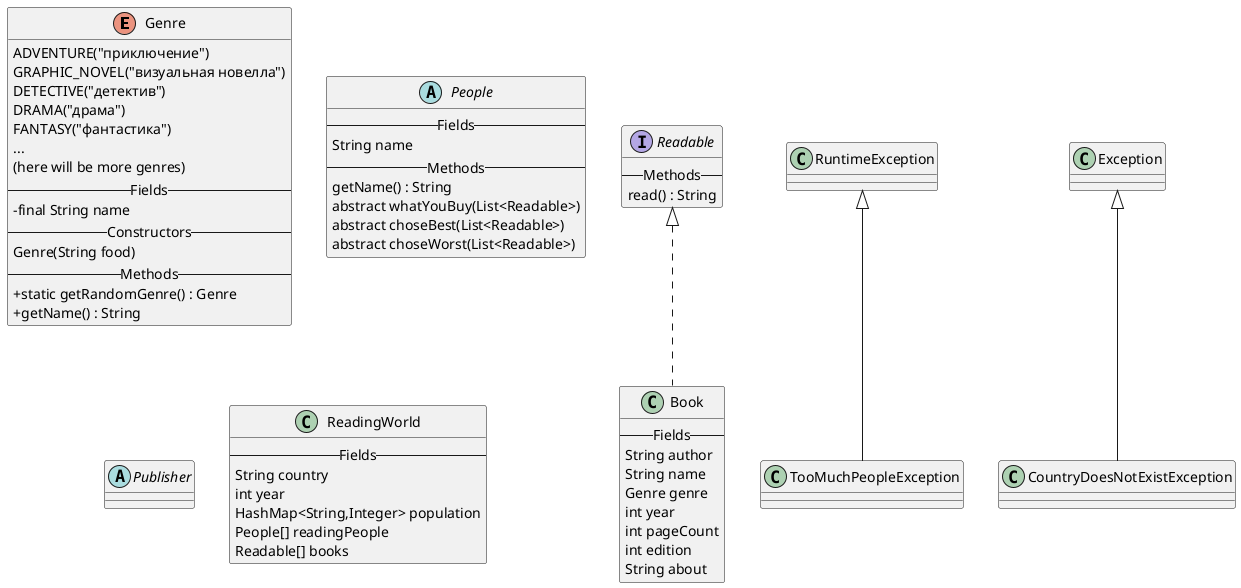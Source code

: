 @startuml
'Текст задания:
'
'Издательская компания «Эксмо» совместно с Hoff представила данные по
'книжным предпочтениям россиян в 2021 году: абсолютным лидером продаж
'стали книги (издание и переиздание) Михаила Лабковского «Хочу и буду»,
'сообщили в пресс-службе.
'
'Книги психолога лидировали по продажам по всей стране: за год было
'продано более 129 тыс. экземпляров первого издания и 34,5 тыс. второго.
'
'На втором месте по популярности у покупателей детектив «Внутри убийцы»
'израильского писателя Майка Омера (более 92 тыс. экземпляров) про
'криминального психолога-женщину, расследующую череду жестоких
'преступлений. Тройку лидеров продаж замыкает роман «Transhumanism inc.»
'Виктора Пелевина — новинка российского автора разошлась в количестве 71
'тыс. экземпляров.

skinparam classAttributeIconSize 0

enum Genre {
ADVENTURE("приключение")
GRAPHIC_NOVEL("визуальная новелла")
DETECTIVE("детектив")
DRAMA("драма")
FANTASY("фантастика")
...
(here will be more genres)
--Fields--
- final String name
--Constructors--
Genre(String food)
--Methods--
+ static getRandomGenre() : Genre
+ getName() : String
}

interface Readable {
--Methods--
read() : String
}

class Book implements Readable {
--Fields--
String author
String name
Genre genre
int year
int pageCount
int edition
String about
}

abstract class People {
--Fields--
String name
--Methods--
getName() : String
abstract whatYouBuy(List<Readable>)
abstract choseBest(List<Readable>)
abstract choseWorst(List<Readable>)
}

abstract class Publisher {
}

class ReadingWorld {
--Fields--
String country
int year
HashMap<String,Integer> population
People[] readingPeople
Readable[] books
}

class TooMuchPeopleException extends RuntimeException {
}

class CountryDoesNotExistException extends Exception {
}
@enduml